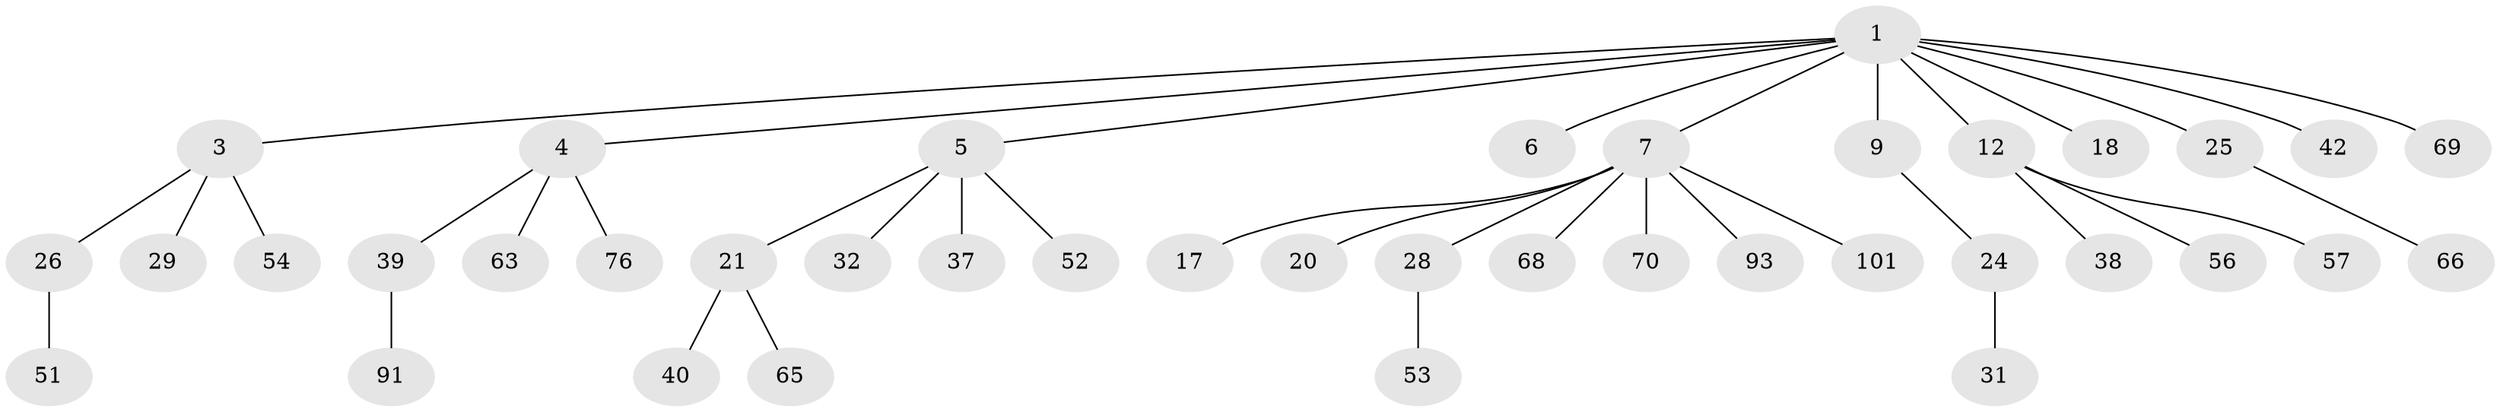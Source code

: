 // original degree distribution, {7: 0.019801980198019802, 6: 0.009900990099009901, 4: 0.09900990099009901, 5: 0.009900990099009901, 1: 0.5148514851485149, 3: 0.12871287128712872, 2: 0.21782178217821782}
// Generated by graph-tools (version 1.1) at 2025/19/03/04/25 18:19:26]
// undirected, 40 vertices, 39 edges
graph export_dot {
graph [start="1"]
  node [color=gray90,style=filled];
  1 [super="+2"];
  3 [super="+34"];
  4 [super="+10"];
  5 [super="+79+95+8+22+19"];
  6;
  7 [super="+13+14"];
  9 [super="+27+11+96"];
  12 [super="+23"];
  17 [super="+85"];
  18 [super="+74"];
  20;
  21;
  24;
  25 [super="+49+55"];
  26;
  28 [super="+73+36+30"];
  29 [super="+94+48"];
  31 [super="+86+98"];
  32 [super="+75+41+47"];
  37 [super="+92"];
  38;
  39 [super="+59+43"];
  40 [super="+61"];
  42 [super="+45"];
  51;
  52;
  53;
  54 [super="+62+64"];
  56 [super="+100"];
  57;
  63;
  65;
  66;
  68;
  69 [super="+80"];
  70;
  76;
  91;
  93;
  101;
  1 -- 3;
  1 -- 7;
  1 -- 9;
  1 -- 12;
  1 -- 25;
  1 -- 42;
  1 -- 18;
  1 -- 4;
  1 -- 69;
  1 -- 5;
  1 -- 6;
  3 -- 26;
  3 -- 29;
  3 -- 54;
  4 -- 39;
  4 -- 63;
  4 -- 76;
  5 -- 37;
  5 -- 32;
  5 -- 21;
  5 -- 52;
  7 -- 17;
  7 -- 20;
  7 -- 101;
  7 -- 70;
  7 -- 28;
  7 -- 93;
  7 -- 68;
  9 -- 24;
  12 -- 38;
  12 -- 56;
  12 -- 57;
  21 -- 40;
  21 -- 65;
  24 -- 31;
  25 -- 66;
  26 -- 51;
  28 -- 53;
  39 -- 91;
}
